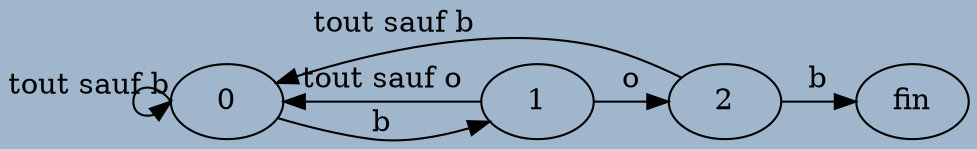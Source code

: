 digraph G { graph[bgcolor=slategray3]

    0
    1
    2
    fin
    
    0 -> 1 [label="b"]
    0:w -> 0:w [xlabel = "tout sauf b"]
    1 -> 2 [label = "o"]
    1 -> 0 [label = "tout sauf o"]
    2 -> fin [label = "b"]
    2 -> 0 [xlabel = "tout sauf b"]
    
    {rank=same; 0;1;2;fin}
}